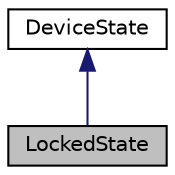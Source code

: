 digraph "LockedState"
{
 // LATEX_PDF_SIZE
  edge [fontname="Helvetica",fontsize="10",labelfontname="Helvetica",labelfontsize="10"];
  node [fontname="Helvetica",fontsize="10",shape=record];
  Node1 [label="LockedState",height=0.2,width=0.4,color="black", fillcolor="grey75", style="filled", fontcolor="black",tooltip="Concrete state representing the \"Locked\" state of a smart device."];
  Node2 -> Node1 [dir="back",color="midnightblue",fontsize="10",style="solid",fontname="Helvetica"];
  Node2 [label="DeviceState",height=0.2,width=0.4,color="black", fillcolor="white", style="filled",URL="$classDeviceState.html",tooltip="Abstract base class representing a generic state of a smart device."];
}
